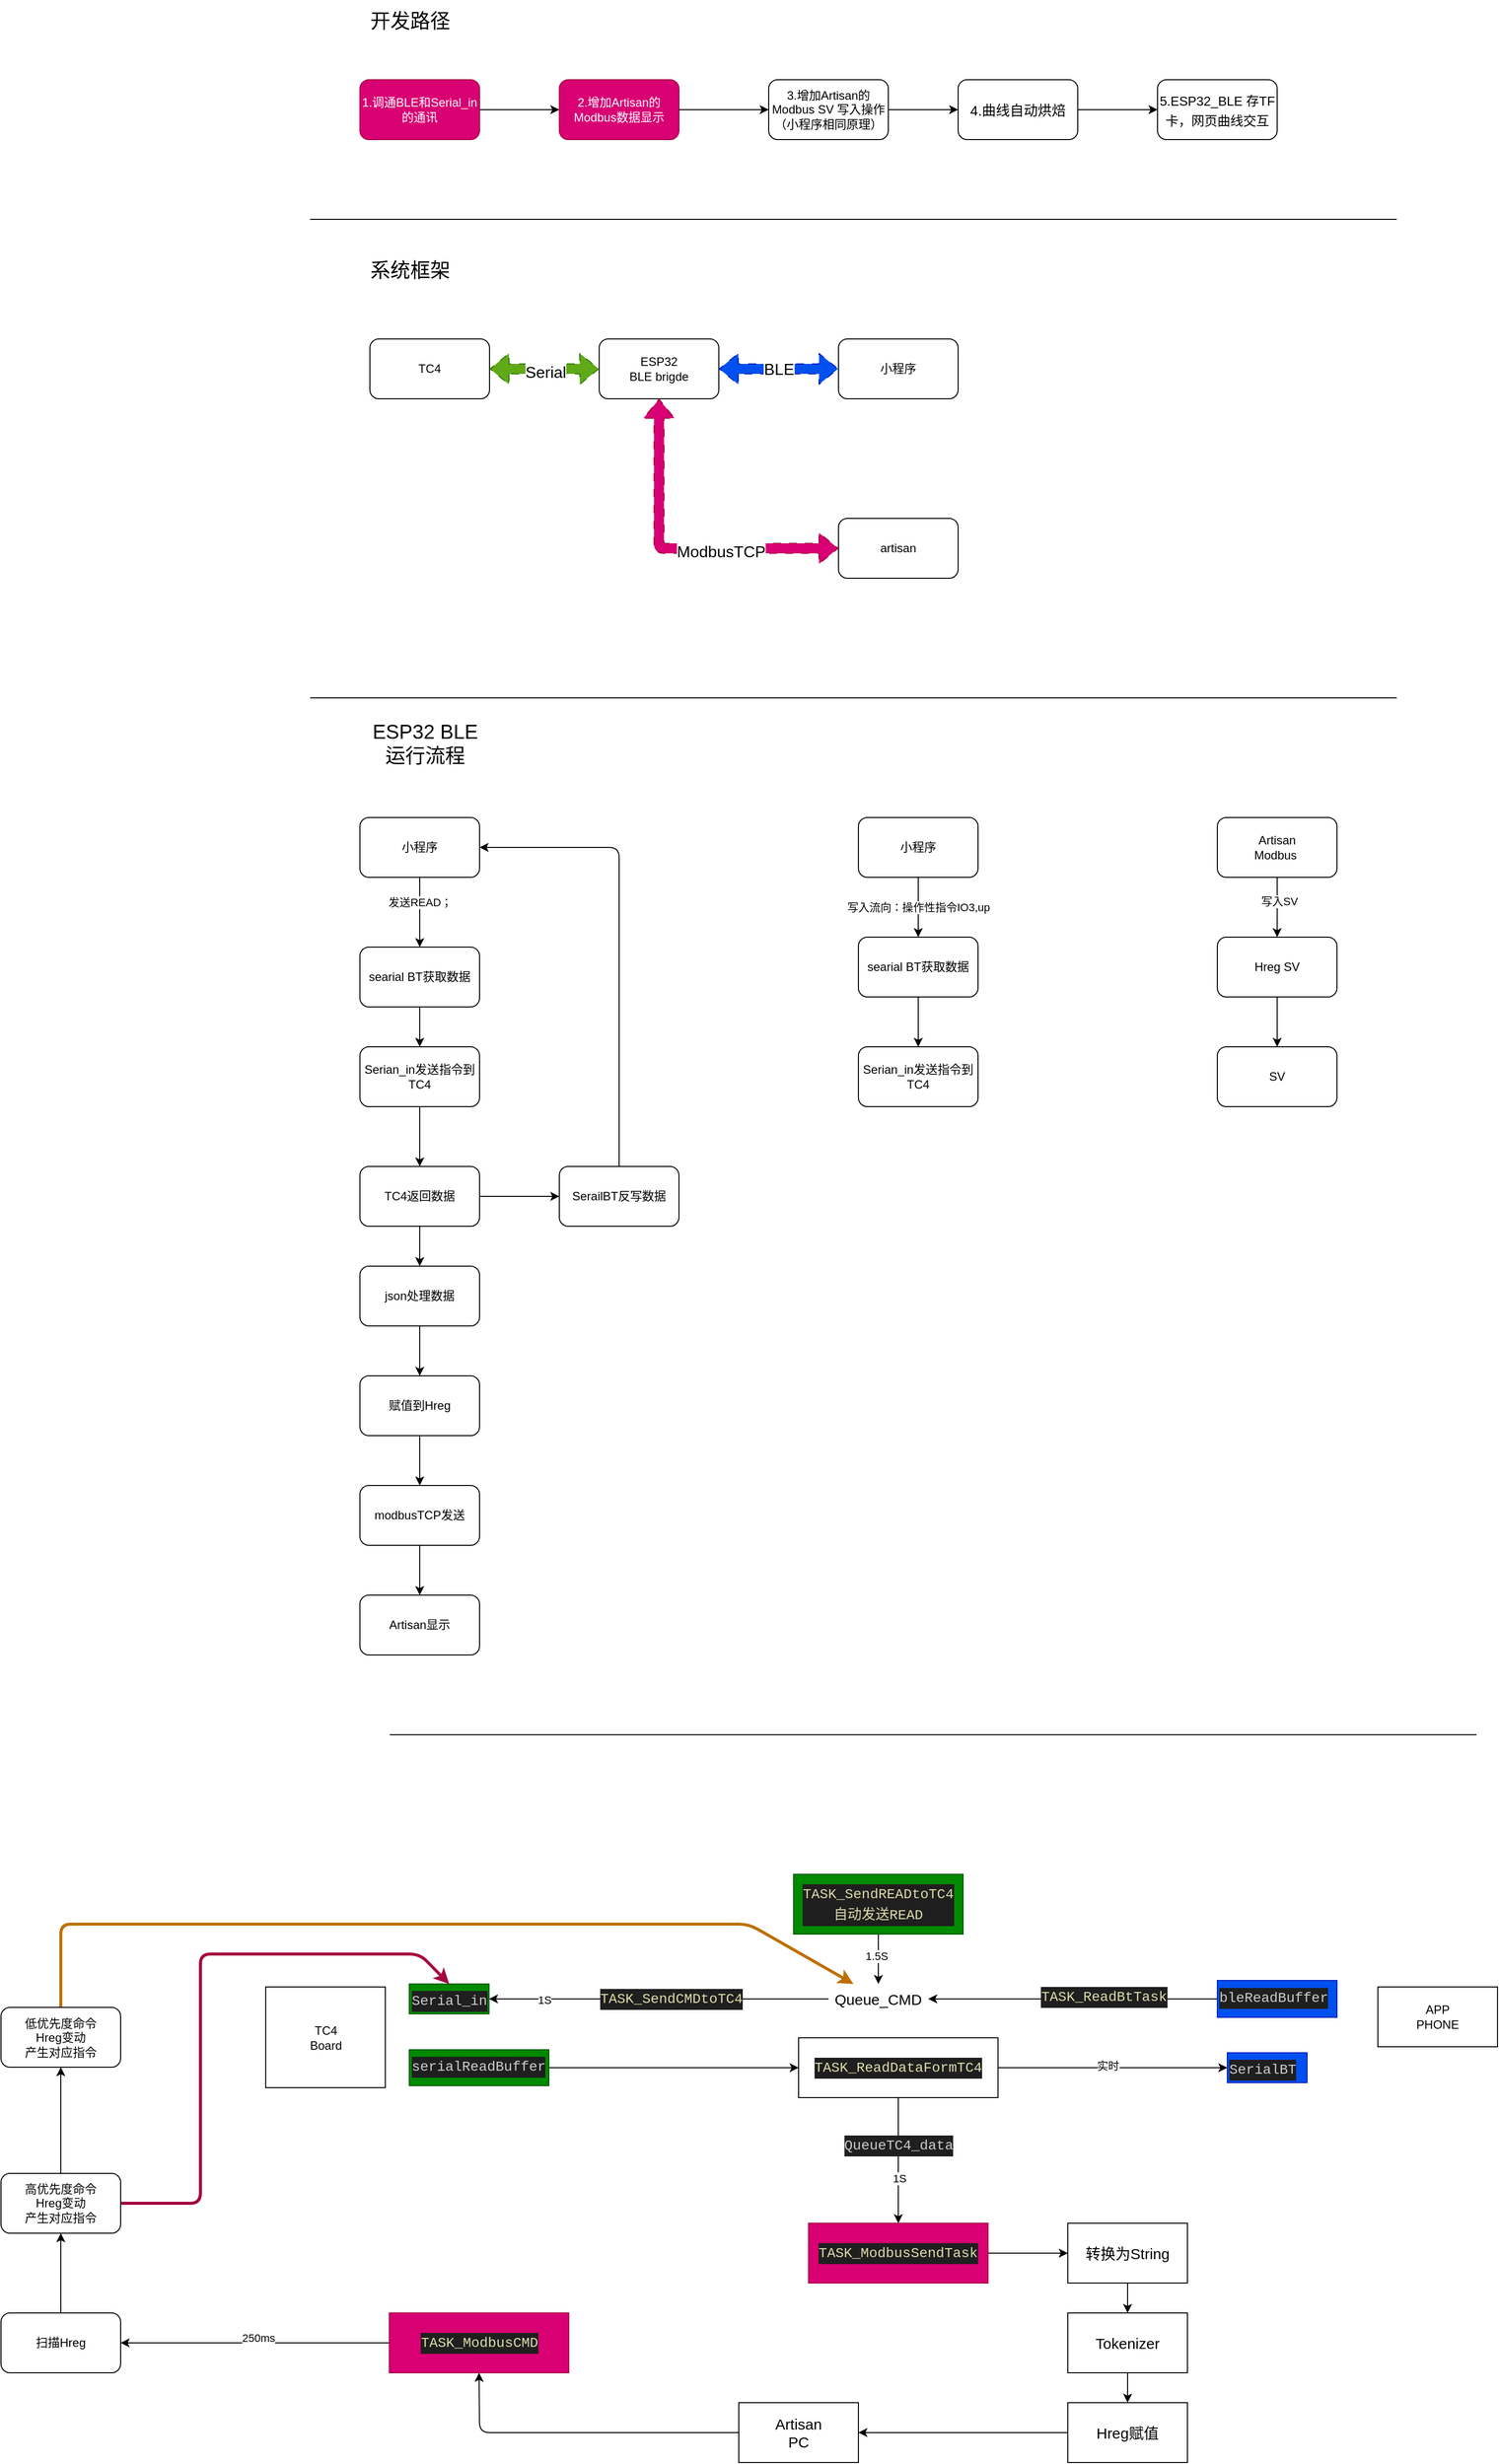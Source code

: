 <mxfile>
    <diagram id="djuoKwj-kMu_pSdnhJvP" name="第 1 页">
        <mxGraphModel dx="2221" dy="2126" grid="1" gridSize="10" guides="1" tooltips="1" connect="1" arrows="1" fold="1" page="1" pageScale="1" pageWidth="827" pageHeight="1169" math="0" shadow="0">
            <root>
                <mxCell id="0"/>
                <mxCell id="1" parent="0"/>
                <mxCell id="2" value="TC4" style="rounded=1;whiteSpace=wrap;html=1;" parent="1" vertex="1">
                    <mxGeometry x="170" y="160" width="120" height="60" as="geometry"/>
                </mxCell>
                <mxCell id="3" value="ESP32&lt;br&gt;BLE brigde" style="whiteSpace=wrap;html=1;rounded=1;" parent="1" vertex="1">
                    <mxGeometry x="400" y="160" width="120" height="60" as="geometry"/>
                </mxCell>
                <mxCell id="4" value="小程序" style="rounded=1;whiteSpace=wrap;html=1;" parent="1" vertex="1">
                    <mxGeometry x="640" y="160" width="120" height="60" as="geometry"/>
                </mxCell>
                <mxCell id="6" value="" style="shape=flexArrow;endArrow=classic;startArrow=classic;html=1;dashed=1;dashPattern=8 8;exitX=1;exitY=0.5;exitDx=0;exitDy=0;fillColor=#60a917;strokeColor=#2D7600;" parent="1" source="2" edge="1">
                    <mxGeometry width="100" height="100" relative="1" as="geometry">
                        <mxPoint x="300" y="290" as="sourcePoint"/>
                        <mxPoint x="400" y="190" as="targetPoint"/>
                    </mxGeometry>
                </mxCell>
                <mxCell id="57" value="&lt;font style=&quot;font-size: 16px;&quot;&gt;Serial&lt;/font&gt;" style="edgeLabel;html=1;align=center;verticalAlign=middle;resizable=0;points=[];fontSize=20;" parent="6" vertex="1" connectable="0">
                    <mxGeometry x="0.018" y="-1" relative="1" as="geometry">
                        <mxPoint as="offset"/>
                    </mxGeometry>
                </mxCell>
                <mxCell id="7" value="&lt;font style=&quot;font-size: 16px;&quot;&gt;BLE&lt;/font&gt;" style="shape=flexArrow;endArrow=classic;startArrow=classic;html=1;dashed=1;dashPattern=8 8;exitX=1;exitY=0.5;exitDx=0;exitDy=0;fillColor=#0050ef;strokeColor=#001DBC;" parent="1" source="3" edge="1">
                    <mxGeometry width="100" height="100" relative="1" as="geometry">
                        <mxPoint x="540" y="290" as="sourcePoint"/>
                        <mxPoint x="640" y="190" as="targetPoint"/>
                        <Array as="points"/>
                    </mxGeometry>
                </mxCell>
                <mxCell id="8" value="artisan" style="rounded=1;whiteSpace=wrap;html=1;" parent="1" vertex="1">
                    <mxGeometry x="640" y="340" width="120" height="60" as="geometry"/>
                </mxCell>
                <mxCell id="9" value="" style="shape=flexArrow;endArrow=classic;startArrow=classic;html=1;dashed=1;dashPattern=8 8;exitX=0;exitY=0.5;exitDx=0;exitDy=0;entryX=0.5;entryY=1;entryDx=0;entryDy=0;fillColor=#d80073;strokeColor=#A50040;" parent="1" source="8" target="3" edge="1">
                    <mxGeometry width="100" height="100" relative="1" as="geometry">
                        <mxPoint x="310" y="460" as="sourcePoint"/>
                        <mxPoint x="410" y="360" as="targetPoint"/>
                        <Array as="points">
                            <mxPoint x="460" y="370"/>
                        </Array>
                    </mxGeometry>
                </mxCell>
                <mxCell id="56" value="&lt;font style=&quot;font-size: 16px;&quot;&gt;ModbusTCP&lt;/font&gt;" style="edgeLabel;html=1;align=center;verticalAlign=middle;resizable=0;points=[];fontSize=20;" parent="9" vertex="1" connectable="0">
                    <mxGeometry x="-0.285" y="1" relative="1" as="geometry">
                        <mxPoint as="offset"/>
                    </mxGeometry>
                </mxCell>
                <mxCell id="10" value="小程序" style="rounded=1;whiteSpace=wrap;html=1;" parent="1" vertex="1">
                    <mxGeometry x="160" y="640" width="120" height="60" as="geometry"/>
                </mxCell>
                <mxCell id="11" value="searial BT获取数据" style="whiteSpace=wrap;html=1;rounded=1;" parent="1" vertex="1">
                    <mxGeometry x="160" y="770" width="120" height="60" as="geometry"/>
                </mxCell>
                <mxCell id="12" value="" style="endArrow=classic;html=1;exitX=0.5;exitY=1;exitDx=0;exitDy=0;entryX=0.5;entryY=0;entryDx=0;entryDy=0;" parent="1" source="10" target="11" edge="1">
                    <mxGeometry width="50" height="50" relative="1" as="geometry">
                        <mxPoint x="280" y="800" as="sourcePoint"/>
                        <mxPoint x="330" y="750" as="targetPoint"/>
                    </mxGeometry>
                </mxCell>
                <mxCell id="13" value="发送READ；" style="edgeLabel;html=1;align=center;verticalAlign=middle;resizable=0;points=[];" parent="12" vertex="1" connectable="0">
                    <mxGeometry x="-0.3" relative="1" as="geometry">
                        <mxPoint as="offset"/>
                    </mxGeometry>
                </mxCell>
                <mxCell id="17" value="" style="edgeStyle=none;html=1;" parent="1" source="14" target="16" edge="1">
                    <mxGeometry relative="1" as="geometry"/>
                </mxCell>
                <mxCell id="25" value="" style="edgeStyle=none;html=1;" parent="1" source="14" target="24" edge="1">
                    <mxGeometry relative="1" as="geometry"/>
                </mxCell>
                <mxCell id="14" value="TC4返回数据" style="whiteSpace=wrap;html=1;rounded=1;" parent="1" vertex="1">
                    <mxGeometry x="160" y="990" width="120" height="60" as="geometry"/>
                </mxCell>
                <mxCell id="15" value="" style="endArrow=classic;html=1;exitX=0.5;exitY=1;exitDx=0;exitDy=0;entryX=0.5;entryY=0;entryDx=0;entryDy=0;" parent="1" source="11" target="26" edge="1">
                    <mxGeometry width="50" height="50" relative="1" as="geometry">
                        <mxPoint x="280" y="800" as="sourcePoint"/>
                        <mxPoint x="330" y="750" as="targetPoint"/>
                    </mxGeometry>
                </mxCell>
                <mxCell id="19" value="" style="edgeStyle=none;html=1;" parent="1" source="16" target="18" edge="1">
                    <mxGeometry relative="1" as="geometry"/>
                </mxCell>
                <mxCell id="16" value="json处理数据" style="whiteSpace=wrap;html=1;rounded=1;" parent="1" vertex="1">
                    <mxGeometry x="160" y="1090" width="120" height="60" as="geometry"/>
                </mxCell>
                <mxCell id="21" value="" style="edgeStyle=none;html=1;" parent="1" source="18" target="20" edge="1">
                    <mxGeometry relative="1" as="geometry"/>
                </mxCell>
                <mxCell id="18" value="赋值到Hreg" style="whiteSpace=wrap;html=1;rounded=1;" parent="1" vertex="1">
                    <mxGeometry x="160" y="1200" width="120" height="60" as="geometry"/>
                </mxCell>
                <mxCell id="23" value="" style="edgeStyle=none;html=1;" parent="1" source="20" target="22" edge="1">
                    <mxGeometry relative="1" as="geometry"/>
                </mxCell>
                <mxCell id="20" value="modbusTCP发送" style="whiteSpace=wrap;html=1;rounded=1;" parent="1" vertex="1">
                    <mxGeometry x="160" y="1310" width="120" height="60" as="geometry"/>
                </mxCell>
                <mxCell id="22" value="Artisan显示" style="whiteSpace=wrap;html=1;rounded=1;" parent="1" vertex="1">
                    <mxGeometry x="160" y="1420" width="120" height="60" as="geometry"/>
                </mxCell>
                <mxCell id="24" value="SerailBT反写数据" style="whiteSpace=wrap;html=1;rounded=1;" parent="1" vertex="1">
                    <mxGeometry x="360" y="990" width="120" height="60" as="geometry"/>
                </mxCell>
                <mxCell id="26" value="Serian_in发送指令到TC4" style="rounded=1;whiteSpace=wrap;html=1;" parent="1" vertex="1">
                    <mxGeometry x="160" y="870" width="120" height="60" as="geometry"/>
                </mxCell>
                <mxCell id="27" value="" style="endArrow=classic;html=1;entryX=0.5;entryY=0;entryDx=0;entryDy=0;exitX=0.5;exitY=1;exitDx=0;exitDy=0;" parent="1" source="26" target="14" edge="1">
                    <mxGeometry width="50" height="50" relative="1" as="geometry">
                        <mxPoint x="390" y="1040" as="sourcePoint"/>
                        <mxPoint x="440" y="990" as="targetPoint"/>
                    </mxGeometry>
                </mxCell>
                <mxCell id="28" value="" style="endArrow=classic;html=1;exitX=0.5;exitY=0;exitDx=0;exitDy=0;entryX=1;entryY=0.5;entryDx=0;entryDy=0;" parent="1" source="24" target="10" edge="1">
                    <mxGeometry width="50" height="50" relative="1" as="geometry">
                        <mxPoint x="390" y="1110" as="sourcePoint"/>
                        <mxPoint x="440" y="1060" as="targetPoint"/>
                        <Array as="points">
                            <mxPoint x="420" y="670"/>
                        </Array>
                    </mxGeometry>
                </mxCell>
                <mxCell id="29" value="小程序" style="rounded=1;whiteSpace=wrap;html=1;" parent="1" vertex="1">
                    <mxGeometry x="660" y="640" width="120" height="60" as="geometry"/>
                </mxCell>
                <mxCell id="43" value="写入流向：操作性指令IO3,up" style="edgeStyle=none;html=1;exitX=0.5;exitY=1;exitDx=0;exitDy=0;entryX=0.5;entryY=0;entryDx=0;entryDy=0;" parent="1" source="29" target="33" edge="1">
                    <mxGeometry relative="1" as="geometry">
                        <mxPoint x="840" y="730" as="targetPoint"/>
                    </mxGeometry>
                </mxCell>
                <mxCell id="33" value="searial BT获取数据" style="whiteSpace=wrap;html=1;rounded=1;" parent="1" vertex="1">
                    <mxGeometry x="660" y="760" width="120" height="60" as="geometry"/>
                </mxCell>
                <mxCell id="34" value="Serian_in发送指令到TC4" style="rounded=1;whiteSpace=wrap;html=1;" parent="1" vertex="1">
                    <mxGeometry x="660" y="870" width="120" height="60" as="geometry"/>
                </mxCell>
                <mxCell id="35" value="" style="endArrow=classic;html=1;exitX=0.5;exitY=1;exitDx=0;exitDy=0;" parent="1" source="33" target="34" edge="1">
                    <mxGeometry width="50" height="50" relative="1" as="geometry">
                        <mxPoint x="530" y="1140" as="sourcePoint"/>
                        <mxPoint x="580" y="1090" as="targetPoint"/>
                    </mxGeometry>
                </mxCell>
                <mxCell id="40" value="" style="edgeStyle=none;html=1;" parent="1" source="38" target="39" edge="1">
                    <mxGeometry relative="1" as="geometry"/>
                </mxCell>
                <mxCell id="44" value="写入SV" style="edgeLabel;html=1;align=center;verticalAlign=middle;resizable=0;points=[];" parent="40" vertex="1" connectable="0">
                    <mxGeometry x="-0.2" y="2" relative="1" as="geometry">
                        <mxPoint as="offset"/>
                    </mxGeometry>
                </mxCell>
                <mxCell id="38" value="Artisan&lt;br&gt;Modbus&amp;nbsp;" style="whiteSpace=wrap;html=1;rounded=1;" parent="1" vertex="1">
                    <mxGeometry x="1020" y="640" width="120" height="60" as="geometry"/>
                </mxCell>
                <mxCell id="42" value="" style="edgeStyle=none;html=1;" parent="1" source="39" target="41" edge="1">
                    <mxGeometry relative="1" as="geometry"/>
                </mxCell>
                <mxCell id="39" value="Hreg SV" style="whiteSpace=wrap;html=1;rounded=1;" parent="1" vertex="1">
                    <mxGeometry x="1020" y="760" width="120" height="60" as="geometry"/>
                </mxCell>
                <mxCell id="41" value="SV" style="whiteSpace=wrap;html=1;rounded=1;" parent="1" vertex="1">
                    <mxGeometry x="1020" y="870" width="120" height="60" as="geometry"/>
                </mxCell>
                <mxCell id="47" value="" style="edgeStyle=none;html=1;" parent="1" source="45" target="46" edge="1">
                    <mxGeometry relative="1" as="geometry"/>
                </mxCell>
                <mxCell id="45" value="1.调通BLE和Serial_in的通讯" style="rounded=1;whiteSpace=wrap;html=1;fillColor=#d80073;fontColor=#ffffff;strokeColor=#A50040;" parent="1" vertex="1">
                    <mxGeometry x="160" y="-100" width="120" height="60" as="geometry"/>
                </mxCell>
                <mxCell id="46" value="2.增加Artisan的Modbus数据显示" style="whiteSpace=wrap;html=1;rounded=1;fillColor=#d80073;fontColor=#ffffff;strokeColor=#A50040;" parent="1" vertex="1">
                    <mxGeometry x="360" y="-100" width="120" height="60" as="geometry"/>
                </mxCell>
                <mxCell id="49" value="" style="endArrow=none;html=1;" parent="1" edge="1">
                    <mxGeometry width="50" height="50" relative="1" as="geometry">
                        <mxPoint x="110" y="40" as="sourcePoint"/>
                        <mxPoint x="1200" y="40" as="targetPoint"/>
                    </mxGeometry>
                </mxCell>
                <mxCell id="50" value="3.增加Artisan的Modbus SV 写入操作（小程序相同原理）" style="whiteSpace=wrap;html=1;rounded=1;" parent="1" vertex="1">
                    <mxGeometry x="570" y="-100" width="120" height="60" as="geometry"/>
                </mxCell>
                <mxCell id="51" value="" style="endArrow=classic;html=1;exitX=1;exitY=0.5;exitDx=0;exitDy=0;entryX=0;entryY=0.5;entryDx=0;entryDy=0;" parent="1" source="46" target="50" edge="1">
                    <mxGeometry width="50" height="50" relative="1" as="geometry">
                        <mxPoint x="680" y="140" as="sourcePoint"/>
                        <mxPoint x="730" y="90" as="targetPoint"/>
                    </mxGeometry>
                </mxCell>
                <mxCell id="52" value="" style="endArrow=none;html=1;" parent="1" edge="1">
                    <mxGeometry width="50" height="50" relative="1" as="geometry">
                        <mxPoint x="110" y="520" as="sourcePoint"/>
                        <mxPoint x="1200" y="520" as="targetPoint"/>
                    </mxGeometry>
                </mxCell>
                <mxCell id="53" value="&lt;font style=&quot;font-size: 20px;&quot;&gt;开发路径&lt;/font&gt;" style="text;html=1;align=center;verticalAlign=middle;resizable=0;points=[];autosize=1;strokeColor=none;fillColor=none;" parent="1" vertex="1">
                    <mxGeometry x="160" y="-180" width="100" height="40" as="geometry"/>
                </mxCell>
                <mxCell id="54" value="&lt;font style=&quot;font-size: 20px;&quot;&gt;系统框架&lt;/font&gt;" style="text;html=1;align=center;verticalAlign=middle;resizable=0;points=[];autosize=1;strokeColor=none;fillColor=none;" parent="1" vertex="1">
                    <mxGeometry x="160" y="70" width="100" height="40" as="geometry"/>
                </mxCell>
                <mxCell id="55" value="&lt;span style=&quot;font-size: 20px;&quot;&gt;ESP32 BLE&lt;br&gt;运行流程&lt;/span&gt;" style="text;html=1;align=center;verticalAlign=middle;resizable=0;points=[];autosize=1;strokeColor=none;fillColor=none;" parent="1" vertex="1">
                    <mxGeometry x="160" y="535" width="130" height="60" as="geometry"/>
                </mxCell>
                <mxCell id="61" value="" style="edgeStyle=none;html=1;fontSize=16;" parent="1" source="58" target="60" edge="1">
                    <mxGeometry relative="1" as="geometry"/>
                </mxCell>
                <mxCell id="58" value="&lt;font style=&quot;font-size: 14px;&quot;&gt;4.曲线自动烘焙&lt;/font&gt;" style="whiteSpace=wrap;html=1;rounded=1;fontSize=16;" parent="1" vertex="1">
                    <mxGeometry x="760" y="-100" width="120" height="60" as="geometry"/>
                </mxCell>
                <mxCell id="59" value="" style="endArrow=classic;html=1;fontSize=16;exitX=1;exitY=0.5;exitDx=0;exitDy=0;entryX=0;entryY=0.5;entryDx=0;entryDy=0;" parent="1" source="50" target="58" edge="1">
                    <mxGeometry width="50" height="50" relative="1" as="geometry">
                        <mxPoint x="630" y="120" as="sourcePoint"/>
                        <mxPoint x="680" y="70" as="targetPoint"/>
                    </mxGeometry>
                </mxCell>
                <mxCell id="60" value="&lt;font style=&quot;font-size: 13px;&quot;&gt;5.ESP32_BLE 存TF卡，网页曲线交互&lt;/font&gt;" style="whiteSpace=wrap;html=1;fontSize=16;rounded=1;" parent="1" vertex="1">
                    <mxGeometry x="960" y="-100" width="120" height="60" as="geometry"/>
                </mxCell>
                <mxCell id="96" style="edgeStyle=none;html=1;exitX=1;exitY=0.5;exitDx=0;exitDy=0;entryX=0;entryY=0.5;entryDx=0;entryDy=0;" parent="1" source="64" target="95" edge="1">
                    <mxGeometry relative="1" as="geometry"/>
                </mxCell>
                <mxCell id="64" value="&lt;meta charset=&quot;utf-8&quot;&gt;&lt;div style=&quot;color: rgb(204, 204, 204); background-color: rgb(31, 31, 31); font-family: Menlo, Menlo, Menlo, Menlo, Monaco, &amp;quot;Courier New&amp;quot;, monospace; font-weight: normal; font-size: 14px; line-height: 21px;&quot;&gt;&lt;div&gt;&lt;span style=&quot;color: #cccccc;&quot;&gt;serialReadBuffer&lt;/span&gt;&lt;/div&gt;&lt;/div&gt;" style="text;whiteSpace=wrap;html=1;fillColor=#008a00;fontColor=#ffffff;strokeColor=#005700;" parent="1" vertex="1">
                    <mxGeometry x="209.5" y="1876" width="140" height="36" as="geometry"/>
                </mxCell>
                <mxCell id="66" value="&lt;div style=&quot;color: rgb(204, 204, 204); background-color: rgb(31, 31, 31); font-family: Menlo, Menlo, Menlo, Menlo, Monaco, &amp;quot;Courier New&amp;quot;, monospace; font-weight: normal; font-size: 14px; line-height: 21px;&quot;&gt;&lt;div&gt;&lt;span style=&quot;color: #cccccc;&quot;&gt;SerialBT&lt;/span&gt;&lt;/div&gt;&lt;/div&gt;" style="text;whiteSpace=wrap;html=1;fillColor=#0050ef;fontColor=#ffffff;strokeColor=#001DBC;" parent="1" vertex="1">
                    <mxGeometry x="1030" y="1879" width="80" height="30" as="geometry"/>
                </mxCell>
                <mxCell id="72" value="&lt;div style=&quot;color: rgb(204, 204, 204); background-color: rgb(31, 31, 31); font-family: Menlo, Menlo, Menlo, Menlo, Monaco, &amp;quot;Courier New&amp;quot;, monospace; font-size: 14px; line-height: 21px;&quot;&gt;&lt;br&gt;&lt;/div&gt;" style="edgeStyle=none;html=1;exitX=0;exitY=0.5;exitDx=0;exitDy=0;entryX=1;entryY=0.5;entryDx=0;entryDy=0;fontSize=15;" parent="1" source="68" target="71" edge="1">
                    <mxGeometry relative="1" as="geometry"/>
                </mxCell>
                <mxCell id="102" value="&lt;div style=&quot;color: rgb(204, 204, 204); background-color: rgb(31, 31, 31); font-family: Menlo, Menlo, Menlo, Menlo, Monaco, &amp;quot;Courier New&amp;quot;, monospace; font-size: 14px; line-height: 21px;&quot;&gt;&lt;span style=&quot;color: #dcdcaa;&quot;&gt;TASK_SendCMDtoTC4&lt;/span&gt;&lt;/div&gt;" style="edgeLabel;html=1;align=center;verticalAlign=middle;resizable=0;points=[];" parent="72" vertex="1" connectable="0">
                    <mxGeometry x="-0.071" relative="1" as="geometry">
                        <mxPoint as="offset"/>
                    </mxGeometry>
                </mxCell>
                <mxCell id="108" value="1S" style="edgeLabel;html=1;align=center;verticalAlign=middle;resizable=0;points=[];" parent="72" vertex="1" connectable="0">
                    <mxGeometry x="0.674" y="1" relative="1" as="geometry">
                        <mxPoint as="offset"/>
                    </mxGeometry>
                </mxCell>
                <mxCell id="68" value="&lt;font style=&quot;font-size: 15px;&quot;&gt;Queue_CMD&lt;br&gt;&lt;/font&gt;" style="text;strokeColor=none;align=center;fillColor=none;html=1;verticalAlign=middle;whiteSpace=wrap;rounded=0;" parent="1" vertex="1">
                    <mxGeometry x="630" y="1810" width="100" height="30" as="geometry"/>
                </mxCell>
                <mxCell id="70" style="edgeStyle=none;html=1;entryX=1;entryY=0.5;entryDx=0;entryDy=0;fontSize=15;exitX=0;exitY=0.5;exitDx=0;exitDy=0;" parent="1" source="69" target="68" edge="1">
                    <mxGeometry relative="1" as="geometry">
                        <mxPoint x="845" y="1825" as="sourcePoint"/>
                    </mxGeometry>
                </mxCell>
                <mxCell id="90" value="&lt;div style=&quot;color: rgb(204, 204, 204); background-color: rgb(31, 31, 31); font-family: Menlo, Menlo, Menlo, Menlo, Monaco, &amp;quot;Courier New&amp;quot;, monospace; font-size: 14px; line-height: 21px;&quot;&gt;&lt;span style=&quot;color: #dcdcaa;&quot;&gt;TASK_ReadBtTask&lt;/span&gt;&lt;/div&gt;" style="edgeLabel;html=1;align=center;verticalAlign=middle;resizable=0;points=[];" parent="70" vertex="1" connectable="0">
                    <mxGeometry x="-0.214" y="-2" relative="1" as="geometry">
                        <mxPoint as="offset"/>
                    </mxGeometry>
                </mxCell>
                <mxCell id="69" value="&lt;div style=&quot;color: rgb(204, 204, 204); background-color: rgb(31, 31, 31); font-family: Menlo, Menlo, Menlo, Menlo, Monaco, &amp;quot;Courier New&amp;quot;, monospace; font-weight: normal; font-size: 14px; line-height: 21px;&quot;&gt;&lt;div style=&quot;line-height: 21px;&quot;&gt;bleReadBuffer&lt;/div&gt;&lt;/div&gt;" style="text;whiteSpace=wrap;html=1;fontSize=15;fillColor=#0050ef;fontColor=#ffffff;strokeColor=#001DBC;" parent="1" vertex="1">
                    <mxGeometry x="1020" y="1806.5" width="120" height="37" as="geometry"/>
                </mxCell>
                <mxCell id="71" value="&lt;div style=&quot;color: rgb(204, 204, 204); background-color: rgb(31, 31, 31); font-family: Menlo, Menlo, Menlo, Menlo, Monaco, &amp;quot;Courier New&amp;quot;, monospace; font-weight: normal; font-size: 14px; line-height: 21px;&quot;&gt;&lt;div&gt;&lt;span style=&quot;color: #cccccc;&quot;&gt;Serial_in&lt;/span&gt;&lt;/div&gt;&lt;/div&gt;" style="text;whiteSpace=wrap;html=1;fillColor=#008a00;fontColor=#ffffff;strokeColor=#005700;" parent="1" vertex="1">
                    <mxGeometry x="209.5" y="1810" width="80" height="30" as="geometry"/>
                </mxCell>
                <mxCell id="80" style="edgeStyle=none;html=1;exitX=0.5;exitY=1;exitDx=0;exitDy=0;entryX=0.5;entryY=0;entryDx=0;entryDy=0;fontSize=15;" parent="1" source="76" target="78" edge="1">
                    <mxGeometry relative="1" as="geometry"/>
                </mxCell>
                <mxCell id="76" value="转换为String" style="whiteSpace=wrap;html=1;fontSize=15;" parent="1" vertex="1">
                    <mxGeometry x="870" y="2050" width="120" height="60" as="geometry"/>
                </mxCell>
                <mxCell id="82" value="" style="edgeStyle=none;html=1;fontSize=15;" parent="1" source="78" target="81" edge="1">
                    <mxGeometry relative="1" as="geometry"/>
                </mxCell>
                <mxCell id="78" value="Tokenizer" style="whiteSpace=wrap;html=1;fontSize=15;" parent="1" vertex="1">
                    <mxGeometry x="870" y="2140" width="120" height="60" as="geometry"/>
                </mxCell>
                <mxCell id="79" value="" style="endArrow=none;html=1;" parent="1" edge="1">
                    <mxGeometry width="50" height="50" relative="1" as="geometry">
                        <mxPoint x="190" y="1560" as="sourcePoint"/>
                        <mxPoint x="1280" y="1560" as="targetPoint"/>
                        <Array as="points">
                            <mxPoint x="730" y="1560"/>
                        </Array>
                    </mxGeometry>
                </mxCell>
                <mxCell id="104" value="" style="edgeStyle=none;html=1;entryX=1;entryY=0.5;entryDx=0;entryDy=0;exitX=0;exitY=0.5;exitDx=0;exitDy=0;" parent="1" source="81" edge="1" target="103">
                    <mxGeometry relative="1" as="geometry">
                        <mxPoint x="930" y="2360" as="targetPoint"/>
                        <mxPoint x="930" y="2320" as="sourcePoint"/>
                        <Array as="points">
                            <mxPoint x="770" y="2260"/>
                        </Array>
                    </mxGeometry>
                </mxCell>
                <mxCell id="81" value="Hreg赋值" style="whiteSpace=wrap;html=1;fontSize=15;" parent="1" vertex="1">
                    <mxGeometry x="870" y="2230" width="120" height="60" as="geometry"/>
                </mxCell>
                <mxCell id="86" style="edgeStyle=none;html=1;exitX=0.5;exitY=1;exitDx=0;exitDy=0;entryX=0.5;entryY=0;entryDx=0;entryDy=0;" parent="1" source="85" target="68" edge="1">
                    <mxGeometry relative="1" as="geometry"/>
                </mxCell>
                <mxCell id="107" value="1.5S" style="edgeLabel;html=1;align=center;verticalAlign=middle;resizable=0;points=[];" parent="86" vertex="1" connectable="0">
                    <mxGeometry x="-0.12" y="-2" relative="1" as="geometry">
                        <mxPoint as="offset"/>
                    </mxGeometry>
                </mxCell>
                <mxCell id="85" value="&lt;div style=&quot;color: rgb(204, 204, 204); background-color: rgb(31, 31, 31); font-family: Menlo, Menlo, Menlo, Menlo, Monaco, &amp;quot;Courier New&amp;quot;, monospace; font-size: 14px; line-height: 21px;&quot;&gt;&lt;span style=&quot;color: #dcdcaa;&quot;&gt;TASK_SendREADtoTC4&lt;/span&gt;&lt;/div&gt;&lt;div style=&quot;background-color: rgb(31, 31, 31); font-family: Menlo, Menlo, Menlo, Menlo, Monaco, &amp;quot;Courier New&amp;quot;, monospace; font-size: 14px; line-height: 21px;&quot;&gt;&lt;font color=&quot;#dcdcaa&quot;&gt;自动发送READ&lt;/font&gt;&lt;/div&gt;" style="rounded=0;whiteSpace=wrap;html=1;fillColor=#008a00;fontColor=#ffffff;strokeColor=#005700;" parent="1" vertex="1">
                    <mxGeometry x="595" y="1700" width="170" height="60" as="geometry"/>
                </mxCell>
                <mxCell id="87" value="TC4&lt;br&gt;Board" style="rounded=0;whiteSpace=wrap;html=1;" parent="1" vertex="1">
                    <mxGeometry x="65.5" y="1813" width="120" height="101" as="geometry"/>
                </mxCell>
                <mxCell id="88" value="APP&lt;br&gt;PHONE" style="rounded=0;whiteSpace=wrap;html=1;" parent="1" vertex="1">
                    <mxGeometry x="1181" y="1813" width="120" height="60" as="geometry"/>
                </mxCell>
                <mxCell id="97" style="edgeStyle=none;html=1;exitX=1;exitY=0.5;exitDx=0;exitDy=0;" parent="1" source="95" target="66" edge="1">
                    <mxGeometry relative="1" as="geometry"/>
                </mxCell>
                <mxCell id="111" value="实时" style="edgeLabel;html=1;align=center;verticalAlign=middle;resizable=0;points=[];" parent="97" vertex="1" connectable="0">
                    <mxGeometry x="-0.043" y="2" relative="1" as="geometry">
                        <mxPoint as="offset"/>
                    </mxGeometry>
                </mxCell>
                <mxCell id="98" style="edgeStyle=none;html=1;exitX=0.5;exitY=1;exitDx=0;exitDy=0;entryX=0.5;entryY=0;entryDx=0;entryDy=0;" parent="1" source="95" target="100" edge="1">
                    <mxGeometry relative="1" as="geometry">
                        <mxPoint x="700" y="2039.49" as="targetPoint"/>
                    </mxGeometry>
                </mxCell>
                <mxCell id="99" value="&lt;div style=&quot;color: rgb(204, 204, 204); background-color: rgb(31, 31, 31); font-family: Menlo, Menlo, Menlo, Menlo, Monaco, &amp;quot;Courier New&amp;quot;, monospace; font-size: 14px; line-height: 21px;&quot;&gt;QueueTC4_data&lt;/div&gt;" style="edgeLabel;html=1;align=center;verticalAlign=middle;resizable=0;points=[];" parent="98" vertex="1" connectable="0">
                    <mxGeometry x="-0.238" relative="1" as="geometry">
                        <mxPoint as="offset"/>
                    </mxGeometry>
                </mxCell>
                <mxCell id="110" value="1S" style="edgeLabel;html=1;align=center;verticalAlign=middle;resizable=0;points=[];" parent="98" vertex="1" connectable="0">
                    <mxGeometry x="0.286" y="1" relative="1" as="geometry">
                        <mxPoint as="offset"/>
                    </mxGeometry>
                </mxCell>
                <mxCell id="95" value="&lt;meta charset=&quot;utf-8&quot;&gt;&lt;div style=&quot;color: rgb(204, 204, 204); background-color: rgb(31, 31, 31); font-family: Menlo, Menlo, Menlo, Menlo, Monaco, &amp;quot;Courier New&amp;quot;, monospace; font-weight: normal; font-size: 14px; line-height: 21px;&quot;&gt;&lt;div&gt;&lt;span style=&quot;color: #dcdcaa;&quot;&gt;TASK_ReadDataFormTC4&lt;/span&gt;&lt;/div&gt;&lt;/div&gt;" style="rounded=0;whiteSpace=wrap;html=1;" parent="1" vertex="1">
                    <mxGeometry x="600" y="1864" width="200" height="60" as="geometry"/>
                </mxCell>
                <mxCell id="101" style="edgeStyle=none;html=1;exitX=1;exitY=0.5;exitDx=0;exitDy=0;entryX=0;entryY=0.5;entryDx=0;entryDy=0;" parent="1" source="100" target="76" edge="1">
                    <mxGeometry relative="1" as="geometry"/>
                </mxCell>
                <mxCell id="100" value="&lt;div style=&quot;color: rgb(204, 204, 204); background-color: rgb(31, 31, 31); font-family: Menlo, Menlo, Menlo, Menlo, Monaco, &amp;quot;Courier New&amp;quot;, monospace; font-size: 14px; line-height: 21px;&quot;&gt;&lt;span style=&quot;color: #dcdcaa;&quot;&gt;TASK_ModbusSendTask&lt;/span&gt;&lt;/div&gt;" style="rounded=0;whiteSpace=wrap;html=1;fillColor=#d80073;fontColor=#ffffff;strokeColor=#A50040;" parent="1" vertex="1">
                    <mxGeometry x="610" y="2050" width="180" height="60" as="geometry"/>
                </mxCell>
                <mxCell id="115" style="edgeStyle=none;html=1;exitX=0;exitY=0.5;exitDx=0;exitDy=0;entryX=0.5;entryY=1;entryDx=0;entryDy=0;" edge="1" parent="1" source="103" target="114">
                    <mxGeometry relative="1" as="geometry">
                        <Array as="points">
                            <mxPoint x="280" y="2260"/>
                        </Array>
                    </mxGeometry>
                </mxCell>
                <mxCell id="103" value="Artisan&lt;br&gt;PC" style="whiteSpace=wrap;html=1;fontSize=15;" parent="1" vertex="1">
                    <mxGeometry x="540" y="2230" width="120" height="60" as="geometry"/>
                </mxCell>
                <mxCell id="118" style="edgeStyle=none;html=1;exitX=0;exitY=0.5;exitDx=0;exitDy=0;entryX=1;entryY=0.5;entryDx=0;entryDy=0;" edge="1" parent="1" source="114" target="117">
                    <mxGeometry relative="1" as="geometry"/>
                </mxCell>
                <mxCell id="125" value="250ms" style="edgeLabel;html=1;align=center;verticalAlign=middle;resizable=0;points=[];" vertex="1" connectable="0" parent="118">
                    <mxGeometry x="-0.026" y="-5" relative="1" as="geometry">
                        <mxPoint x="-1" as="offset"/>
                    </mxGeometry>
                </mxCell>
                <mxCell id="114" value="&lt;div style=&quot;color: rgb(204, 204, 204); background-color: rgb(31, 31, 31); font-family: Menlo, Menlo, Menlo, Menlo, Monaco, &amp;quot;Courier New&amp;quot;, monospace; font-size: 14px; line-height: 21px;&quot;&gt;&lt;span style=&quot;color: #dcdcaa;&quot;&gt;TASK_ModbusCMD&lt;/span&gt;&lt;/div&gt;" style="rounded=0;whiteSpace=wrap;html=1;fillColor=#d80073;fontColor=#ffffff;strokeColor=#A50040;" vertex="1" parent="1">
                    <mxGeometry x="189.5" y="2140" width="180" height="60" as="geometry"/>
                </mxCell>
                <mxCell id="120" value="" style="edgeStyle=none;html=1;" edge="1" parent="1" source="117" target="119">
                    <mxGeometry relative="1" as="geometry"/>
                </mxCell>
                <mxCell id="117" value="扫描Hreg" style="rounded=1;whiteSpace=wrap;html=1;" vertex="1" parent="1">
                    <mxGeometry x="-200" y="2140" width="120" height="60" as="geometry"/>
                </mxCell>
                <mxCell id="121" style="edgeStyle=none;html=1;exitX=1;exitY=0.5;exitDx=0;exitDy=0;entryX=0.5;entryY=0;entryDx=0;entryDy=0;fillColor=#d80073;strokeColor=#A50040;strokeWidth=3;" edge="1" parent="1" source="119" target="71">
                    <mxGeometry relative="1" as="geometry">
                        <Array as="points">
                            <mxPoint y="2030"/>
                            <mxPoint y="1780"/>
                            <mxPoint x="220" y="1780"/>
                        </Array>
                    </mxGeometry>
                </mxCell>
                <mxCell id="123" style="edgeStyle=none;html=1;exitX=0.5;exitY=0;exitDx=0;exitDy=0;entryX=0.5;entryY=1;entryDx=0;entryDy=0;" edge="1" parent="1" source="119" target="122">
                    <mxGeometry relative="1" as="geometry"/>
                </mxCell>
                <mxCell id="119" value="高优先度命令&lt;br&gt;Hreg变动&lt;br&gt;产生对应指令" style="whiteSpace=wrap;html=1;rounded=1;" vertex="1" parent="1">
                    <mxGeometry x="-200" y="2000" width="120" height="60" as="geometry"/>
                </mxCell>
                <mxCell id="124" style="edgeStyle=none;html=1;exitX=0.5;exitY=0;exitDx=0;exitDy=0;entryX=0.25;entryY=0;entryDx=0;entryDy=0;fillColor=#f0a30a;strokeColor=#BD7000;strokeWidth=3;" edge="1" parent="1" source="122" target="68">
                    <mxGeometry relative="1" as="geometry">
                        <mxPoint x="460" y="1740" as="targetPoint"/>
                        <Array as="points">
                            <mxPoint x="-140" y="1750"/>
                            <mxPoint x="550" y="1750"/>
                        </Array>
                    </mxGeometry>
                </mxCell>
                <mxCell id="122" value="低优先度命令&lt;br&gt;Hreg变动&lt;br&gt;产生对应指令" style="whiteSpace=wrap;html=1;rounded=1;" vertex="1" parent="1">
                    <mxGeometry x="-200" y="1833.5" width="120" height="60" as="geometry"/>
                </mxCell>
            </root>
        </mxGraphModel>
    </diagram>
</mxfile>
